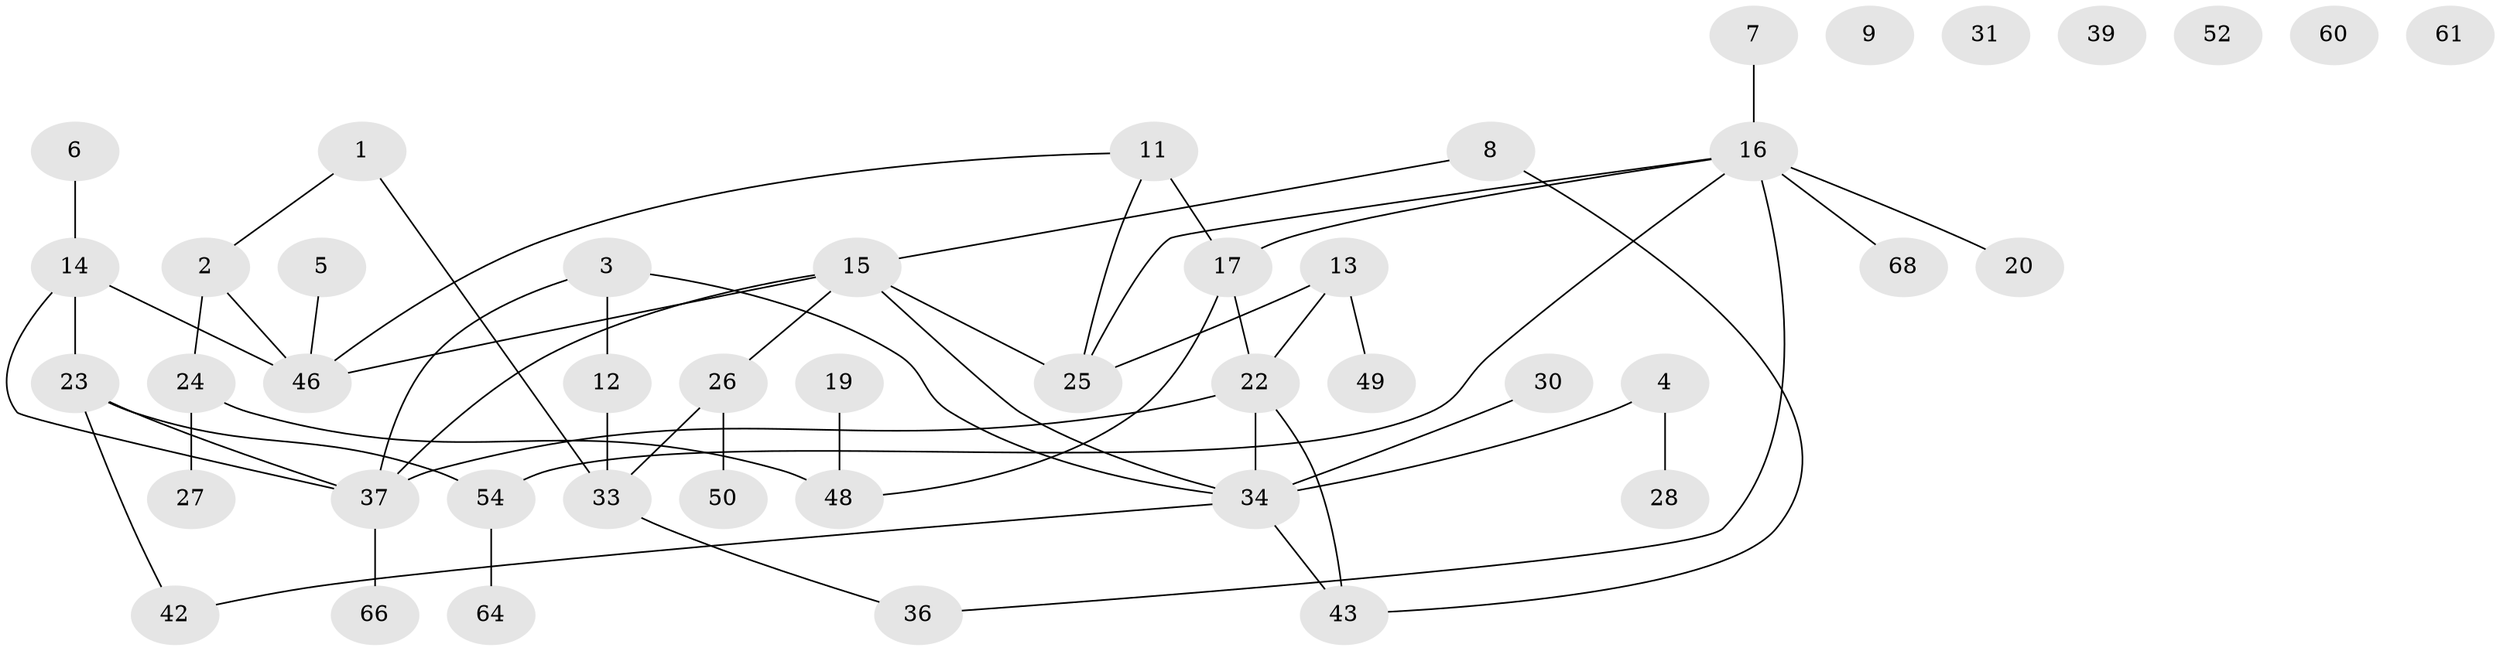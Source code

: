 // Generated by graph-tools (version 1.1) at 2025/23/03/03/25 07:23:27]
// undirected, 45 vertices, 54 edges
graph export_dot {
graph [start="1"]
  node [color=gray90,style=filled];
  1 [super="+40"];
  2 [super="+56"];
  3 [super="+38"];
  4 [super="+10"];
  5 [super="+18"];
  6 [super="+47"];
  7;
  8;
  9;
  11 [super="+69"];
  12;
  13 [super="+41"];
  14 [super="+53"];
  15 [super="+21"];
  16 [super="+67"];
  17 [super="+35"];
  19 [super="+32"];
  20;
  22;
  23;
  24 [super="+29"];
  25 [super="+59"];
  26 [super="+63"];
  27;
  28 [super="+44"];
  30;
  31;
  33 [super="+45"];
  34 [super="+65"];
  36;
  37 [super="+57"];
  39;
  42 [super="+58"];
  43 [super="+51"];
  46 [super="+62"];
  48;
  49;
  50;
  52;
  54 [super="+55"];
  60;
  61;
  64;
  66;
  68;
  1 -- 33;
  1 -- 2;
  2 -- 46;
  2 -- 24;
  3 -- 34;
  3 -- 37;
  3 -- 12;
  4 -- 34 [weight=2];
  4 -- 28;
  5 -- 46;
  6 -- 14;
  7 -- 16;
  8 -- 43;
  8 -- 15;
  11 -- 17 [weight=2];
  11 -- 46;
  11 -- 25;
  12 -- 33;
  13 -- 49;
  13 -- 25;
  13 -- 22;
  14 -- 37;
  14 -- 46;
  14 -- 23;
  15 -- 26;
  15 -- 46;
  15 -- 37;
  15 -- 25;
  15 -- 34;
  16 -- 20;
  16 -- 36;
  16 -- 54;
  16 -- 68 [weight=2];
  16 -- 17;
  16 -- 25;
  17 -- 22;
  17 -- 48;
  19 -- 48;
  22 -- 34;
  22 -- 43;
  22 -- 37;
  23 -- 37;
  23 -- 42;
  23 -- 54;
  24 -- 27;
  24 -- 48;
  26 -- 50;
  26 -- 33;
  30 -- 34;
  33 -- 36;
  34 -- 43;
  34 -- 42;
  37 -- 66;
  54 -- 64;
}
